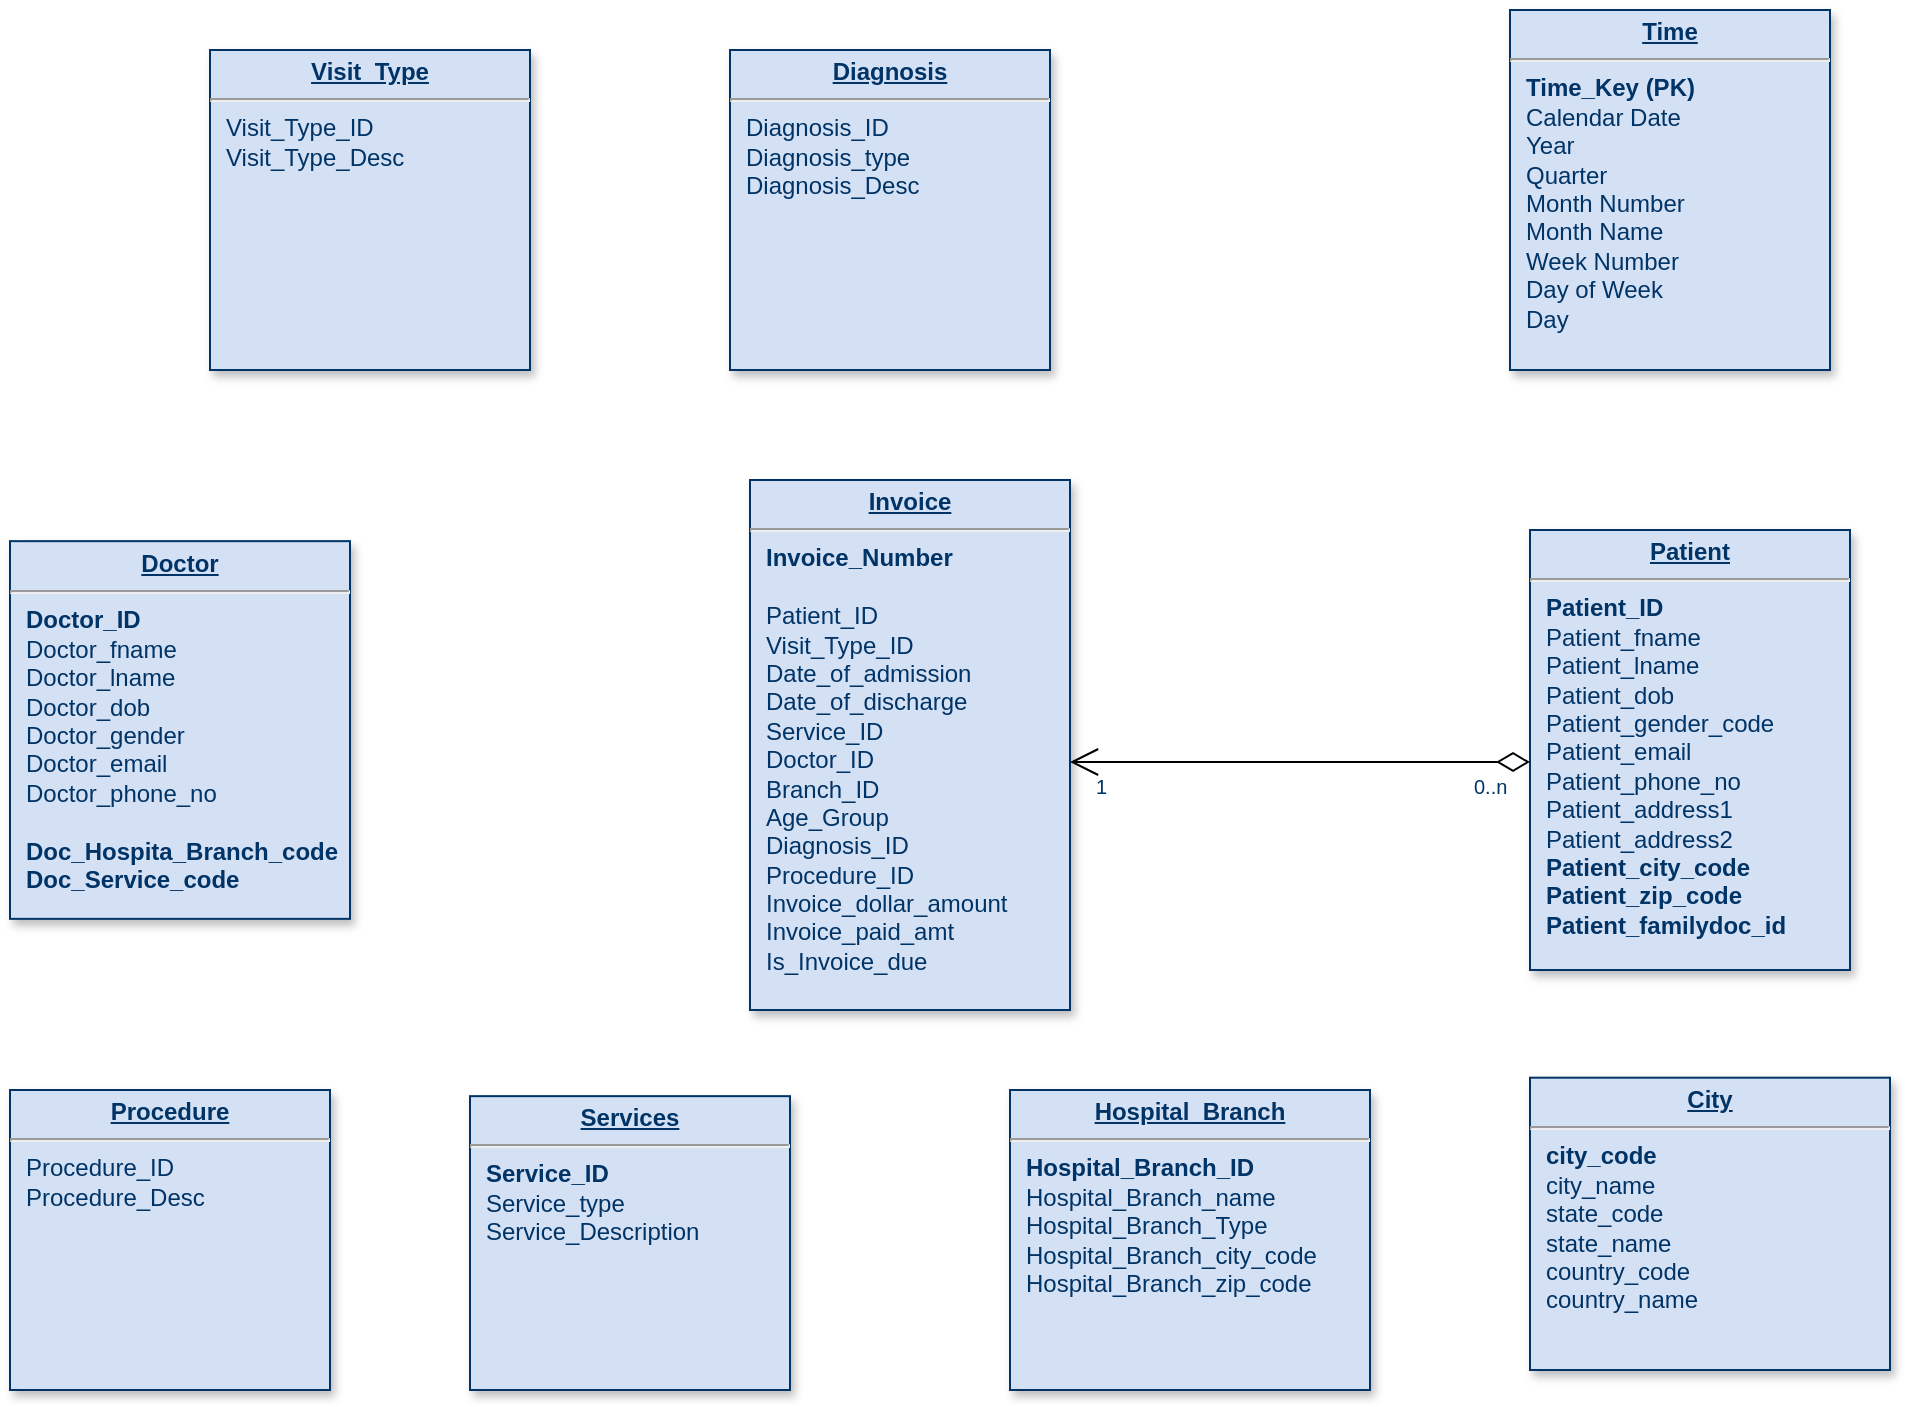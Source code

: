 <mxfile version="23.1.2" type="github">
  <diagram name="Page-1" id="efa7a0a1-bf9b-a30e-e6df-94a7791c09e9">
    <mxGraphModel dx="1034" dy="826" grid="1" gridSize="10" guides="1" tooltips="1" connect="1" arrows="1" fold="1" page="1" pageScale="1" pageWidth="826" pageHeight="1169" background="none" math="0" shadow="0">
      <root>
        <mxCell id="0" />
        <mxCell id="1" parent="0" />
        <mxCell id="21" value="&lt;p style=&quot;margin: 0px; margin-top: 4px; text-align: center; text-decoration: underline;&quot;&gt;&lt;strong&gt;Time&lt;/strong&gt;&lt;/p&gt;&lt;hr&gt;&lt;p style=&quot;margin: 0px; margin-left: 8px;&quot;&gt;&lt;b&gt;Time_Key (PK)&lt;/b&gt;&lt;/p&gt;&lt;p style=&quot;border-color: var(--border-color); margin: 0px 0px 0px 8px;&quot;&gt;Calendar Date&lt;/p&gt;&lt;p style=&quot;margin: 0px; margin-left: 8px;&quot;&gt;Year&lt;/p&gt;&lt;p style=&quot;margin: 0px; margin-left: 8px;&quot;&gt;Quarter&lt;/p&gt;&lt;p style=&quot;margin: 0px; margin-left: 8px;&quot;&gt;Month Number&lt;br&gt;&lt;/p&gt;&lt;p style=&quot;margin: 0px; margin-left: 8px;&quot;&gt;Month Name&lt;/p&gt;&lt;p style=&quot;margin: 0px; margin-left: 8px;&quot;&gt;Week Number&lt;/p&gt;&lt;p style=&quot;margin: 0px; margin-left: 8px;&quot;&gt;Day of Week&lt;/p&gt;&lt;p style=&quot;margin: 0px; margin-left: 8px;&quot;&gt;Day&lt;/p&gt;&lt;p style=&quot;margin: 0px; margin-left: 8px;&quot;&gt;&lt;br&gt;&lt;span style=&quot;&quot;&gt;&amp;nbsp;&lt;/span&gt;&lt;/p&gt;" style="verticalAlign=top;align=left;overflow=fill;fontSize=12;fontFamily=Helvetica;html=1;strokeColor=#003366;shadow=1;fillColor=#D4E1F5;fontColor=#003366" parent="1" vertex="1">
          <mxGeometry x="880" y="80" width="160" height="180" as="geometry" />
        </mxCell>
        <mxCell id="22" value="&lt;p style=&quot;margin: 0px; margin-top: 4px; text-align: center; text-decoration: underline;&quot;&gt;&lt;strong&gt;Invoice&lt;/strong&gt;&lt;/p&gt;&lt;hr&gt;&lt;p style=&quot;margin: 0px; margin-left: 8px;&quot;&gt;&lt;b&gt;Invoice_Number&lt;/b&gt;&lt;/p&gt;&lt;p style=&quot;margin: 0px; margin-left: 8px;&quot;&gt;&lt;br&gt;&lt;/p&gt;&lt;p style=&quot;margin: 0px; margin-left: 8px;&quot;&gt;Patient_ID&lt;/p&gt;&lt;p style=&quot;margin: 0px; margin-left: 8px;&quot;&gt;Visit_Type_ID&lt;/p&gt;&lt;p style=&quot;margin: 0px; margin-left: 8px;&quot;&gt;Date_of_admission&lt;/p&gt;&lt;p style=&quot;margin: 0px; margin-left: 8px;&quot;&gt;Date_of_discharge&lt;/p&gt;&lt;p style=&quot;margin: 0px; margin-left: 8px;&quot;&gt;Service_ID&lt;/p&gt;&lt;p style=&quot;border-color: var(--border-color); margin: 0px 0px 0px 8px;&quot;&gt;Doctor_ID&lt;br style=&quot;border-color: var(--border-color);&quot;&gt;&lt;/p&gt;&lt;p style=&quot;border-color: var(--border-color); margin: 0px 0px 0px 8px;&quot;&gt;Branch_ID&lt;/p&gt;&lt;p style=&quot;border-color: var(--border-color); margin: 0px 0px 0px 8px;&quot;&gt;Age_Group&lt;/p&gt;&lt;p style=&quot;border-color: var(--border-color); margin: 0px 0px 0px 8px;&quot;&gt;Diagnosis_ID&lt;/p&gt;&lt;p style=&quot;border-color: var(--border-color); margin: 0px 0px 0px 8px;&quot;&gt;Procedure_ID&lt;/p&gt;&lt;p style=&quot;border-color: var(--border-color); margin: 0px 0px 0px 8px;&quot;&gt;Invoice_dollar_amount&lt;/p&gt;&lt;p style=&quot;border-color: var(--border-color); margin: 0px 0px 0px 8px;&quot;&gt;Invoice_paid_amt&lt;/p&gt;&lt;p style=&quot;border-color: var(--border-color); margin: 0px 0px 0px 8px;&quot;&gt;Is_Invoice_due&lt;/p&gt;&lt;p style=&quot;border-color: var(--border-color); margin: 0px 0px 0px 8px;&quot;&gt;&lt;br&gt;&lt;/p&gt;&lt;p style=&quot;border-color: var(--border-color); margin: 0px 0px 0px 8px;&quot;&gt;&lt;br&gt;&lt;/p&gt;&lt;p style=&quot;border-color: var(--border-color); margin: 0px 0px 0px 8px;&quot;&gt;&lt;br&gt;&lt;/p&gt;" style="verticalAlign=top;align=left;overflow=fill;fontSize=12;fontFamily=Helvetica;html=1;strokeColor=#003366;shadow=1;fillColor=#D4E1F5;fontColor=#003366" parent="1" vertex="1">
          <mxGeometry x="500" y="315" width="160" height="265" as="geometry" />
        </mxCell>
        <mxCell id="25" value="&lt;p style=&quot;margin: 0px; margin-top: 4px; text-align: center; text-decoration: underline;&quot;&gt;&lt;b&gt;Diagnosis&lt;/b&gt;&lt;/p&gt;&lt;hr&gt;&lt;p style=&quot;margin: 0px; margin-left: 8px;&quot;&gt;Diagnosis_ID&lt;br&gt;&lt;/p&gt;&lt;p style=&quot;margin: 0px; margin-left: 8px;&quot;&gt;Diagnosis_type&lt;br&gt;&lt;/p&gt;&lt;p style=&quot;margin: 0px; margin-left: 8px;&quot;&gt;Diagnosis_Desc&lt;/p&gt;&lt;p style=&quot;margin: 0px; margin-left: 8px;&quot;&gt;&lt;br&gt;&lt;/p&gt;&lt;p style=&quot;margin: 0px; margin-left: 8px;&quot;&gt;&lt;br&gt;&lt;/p&gt;" style="verticalAlign=top;align=left;overflow=fill;fontSize=12;fontFamily=Helvetica;html=1;strokeColor=#003366;shadow=1;fillColor=#D4E1F5;fontColor=#003366" parent="1" vertex="1">
          <mxGeometry x="490" y="100" width="160" height="160" as="geometry" />
        </mxCell>
        <mxCell id="27" value="&lt;p style=&quot;margin: 0px; margin-top: 4px; text-align: center; text-decoration: underline;&quot;&gt;&lt;strong style=&quot;border-color: var(--border-color);&quot;&gt;Patient&lt;/strong&gt;&lt;br&gt;&lt;/p&gt;&lt;hr&gt;&lt;p style=&quot;margin: 0px; margin-left: 8px;&quot;&gt;&lt;b style=&quot;background-color: initial; border-color: var(--border-color);&quot;&gt;Patient_ID&lt;/b&gt;&lt;/p&gt;&lt;p style=&quot;border-color: var(--border-color); margin: 0px 0px 0px 8px;&quot;&gt;Patient_fname&lt;br style=&quot;border-color: var(--border-color);&quot;&gt;&lt;/p&gt;&lt;p style=&quot;border-color: var(--border-color); margin: 0px 0px 0px 8px;&quot;&gt;Patient_lname&lt;br style=&quot;border-color: var(--border-color);&quot;&gt;&lt;/p&gt;&lt;p style=&quot;border-color: var(--border-color); margin: 0px 0px 0px 8px;&quot;&gt;Patient_dob&lt;br style=&quot;border-color: var(--border-color);&quot;&gt;&lt;/p&gt;&lt;p style=&quot;border-color: var(--border-color); margin: 0px 0px 0px 8px;&quot;&gt;Patient_gender_code&lt;/p&gt;&lt;p style=&quot;border-color: var(--border-color); margin: 0px 0px 0px 8px;&quot;&gt;Patient_email&lt;br&gt;&lt;/p&gt;&lt;p style=&quot;border-color: var(--border-color); margin: 0px 0px 0px 8px;&quot;&gt;Patient_phone_no&lt;/p&gt;&lt;p style=&quot;border-color: var(--border-color); margin: 0px 0px 0px 8px;&quot;&gt;Patient_address1&lt;br style=&quot;border-color: var(--border-color);&quot;&gt;&lt;/p&gt;&lt;p style=&quot;border-color: var(--border-color); margin: 0px 0px 0px 8px;&quot;&gt;Patient_address2&lt;/p&gt;&lt;p style=&quot;border-color: var(--border-color); margin: 0px 0px 0px 8px;&quot;&gt;&lt;span style=&quot;border-color: var(--border-color); background-color: initial;&quot;&gt;&lt;b style=&quot;border-color: var(--border-color);&quot;&gt;Patient_city_code&lt;/b&gt;&lt;/span&gt;&lt;/p&gt;&lt;p style=&quot;border-color: var(--border-color); margin: 0px 0px 0px 8px;&quot;&gt;&lt;b style=&quot;border-color: var(--border-color);&quot;&gt;Patient_zip_code&lt;span style=&quot;border-color: var(--border-color); background-color: initial;&quot;&gt;&lt;br style=&quot;border-color: var(--border-color);&quot;&gt;&lt;/span&gt;&lt;/b&gt;&lt;/p&gt;&lt;p style=&quot;border-color: var(--border-color); margin: 0px 0px 0px 8px;&quot;&gt;&lt;b style=&quot;border-color: var(--border-color);&quot;&gt;Patient_familydoc_id&lt;/b&gt;&lt;/p&gt;" style="verticalAlign=top;align=left;overflow=fill;fontSize=12;fontFamily=Helvetica;html=1;strokeColor=#003366;shadow=1;fillColor=#D4E1F5;fontColor=#003366" parent="1" vertex="1">
          <mxGeometry x="890" y="340" width="160" height="220" as="geometry" />
        </mxCell>
        <mxCell id="28" value="&lt;p style=&quot;margin: 0px; margin-top: 4px; text-align: center; text-decoration: underline;&quot;&gt;&lt;strong&gt;Doctor&lt;/strong&gt;&lt;/p&gt;&lt;hr&gt;&lt;p style=&quot;margin: 0px; margin-left: 8px;&quot;&gt;&lt;b&gt;Doctor_ID&lt;/b&gt;&lt;br&gt;&lt;/p&gt;&lt;p style=&quot;margin: 0px; margin-left: 8px;&quot;&gt;Doctor_fname&lt;br&gt;&lt;/p&gt;&lt;p style=&quot;margin: 0px; margin-left: 8px;&quot;&gt;Doctor_lname&lt;br&gt;&lt;/p&gt;&lt;p style=&quot;margin: 0px; margin-left: 8px;&quot;&gt;Doctor_dob&lt;/p&gt;&lt;p style=&quot;margin: 0px; margin-left: 8px;&quot;&gt;Doctor_gender&lt;/p&gt;&lt;p style=&quot;margin: 0px; margin-left: 8px;&quot;&gt;Doctor_email&lt;/p&gt;&lt;p style=&quot;border-color: var(--border-color); margin: 0px 0px 0px 8px;&quot;&gt;Doctor_phone_no&lt;/p&gt;&lt;p style=&quot;border-color: var(--border-color); margin: 0px 0px 0px 8px;&quot;&gt;&lt;br&gt;&lt;/p&gt;&lt;p style=&quot;border-color: var(--border-color); margin: 0px 0px 0px 8px;&quot;&gt;&lt;b&gt;Doc_Hospita_Branch_code&lt;/b&gt;&lt;/p&gt;&lt;p style=&quot;border-color: var(--border-color); margin: 0px 0px 0px 8px;&quot;&gt;&lt;b&gt;Doc_Service_code&lt;/b&gt;&lt;/p&gt;" style="verticalAlign=top;align=left;overflow=fill;fontSize=12;fontFamily=Helvetica;html=1;strokeColor=#003366;shadow=1;fillColor=#D4E1F5;fontColor=#003366" parent="1" vertex="1">
          <mxGeometry x="130" y="345.58" width="170" height="188.84" as="geometry" />
        </mxCell>
        <mxCell id="32" value="&lt;p style=&quot;margin: 0px; margin-top: 4px; text-align: center; text-decoration: underline;&quot;&gt;&lt;strong&gt;Hospital_Branch&lt;/strong&gt;&lt;/p&gt;&lt;hr&gt;&lt;p style=&quot;margin: 0px; margin-left: 8px;&quot;&gt;&lt;b&gt;Hospital_Branch_ID&lt;/b&gt;&lt;/p&gt;&lt;p style=&quot;margin: 0px; margin-left: 8px;&quot;&gt;Hospital_Branch_name&lt;/p&gt;&lt;p style=&quot;margin: 0px; margin-left: 8px;&quot;&gt;Hospital_Branch_Type&lt;/p&gt;&lt;p style=&quot;margin: 0px; margin-left: 8px;&quot;&gt;Hospital_Branch_city_code&lt;/p&gt;&lt;p style=&quot;margin: 0px; margin-left: 8px;&quot;&gt;Hospital_Branch_zip_code&lt;br&gt;&lt;/p&gt;&lt;p style=&quot;margin: 0px; margin-left: 8px;&quot;&gt;&lt;br&gt;&lt;/p&gt;" style="verticalAlign=top;align=left;overflow=fill;fontSize=12;fontFamily=Helvetica;html=1;strokeColor=#003366;shadow=1;fillColor=#D4E1F5;fontColor=#003366" parent="1" vertex="1">
          <mxGeometry x="630" y="620" width="180" height="150" as="geometry" />
        </mxCell>
        <mxCell id="33" value="&lt;p style=&quot;margin: 0px; margin-top: 4px; text-align: center; text-decoration: underline;&quot;&gt;&lt;b&gt;Procedure&lt;/b&gt;&lt;/p&gt;&lt;hr&gt;&lt;p style=&quot;border-color: var(--border-color); margin: 0px 0px 0px 8px;&quot;&gt;Procedure_ID&lt;/p&gt;&lt;p style=&quot;border-color: var(--border-color); margin: 0px 0px 0px 8px;&quot;&gt;Procedure_Desc&lt;br&gt;&lt;/p&gt;&lt;p style=&quot;border-color: var(--border-color); margin: 0px 0px 0px 8px;&quot;&gt;&lt;br&gt;&lt;/p&gt;&lt;p style=&quot;margin: 0px; margin-left: 8px;&quot;&gt;&lt;br&gt;&lt;/p&gt;" style="verticalAlign=top;align=left;overflow=fill;fontSize=12;fontFamily=Helvetica;html=1;strokeColor=#003366;shadow=1;fillColor=#D4E1F5;fontColor=#003366" parent="1" vertex="1">
          <mxGeometry x="130" y="620" width="160" height="150" as="geometry" />
        </mxCell>
        <mxCell id="34" value="&lt;p style=&quot;margin: 0px ; margin-top: 4px ; text-align: center ; text-decoration: underline&quot;&gt;&lt;strong&gt;Services&lt;/strong&gt;&lt;/p&gt;&lt;hr&gt;&lt;p style=&quot;margin: 0px ; margin-left: 8px&quot;&gt;&lt;b&gt;Service_ID&lt;/b&gt;&lt;/p&gt;&lt;p style=&quot;margin: 0px ; margin-left: 8px&quot;&gt;Service_type&lt;/p&gt;&lt;p style=&quot;margin: 0px ; margin-left: 8px&quot;&gt;Service_Description&lt;/p&gt;&lt;p style=&quot;margin: 0px ; margin-left: 8px&quot;&gt;&lt;br&gt;&lt;/p&gt;&lt;p style=&quot;margin: 0px ; margin-left: 8px&quot;&gt;&lt;br&gt;&lt;/p&gt;" style="verticalAlign=top;align=left;overflow=fill;fontSize=12;fontFamily=Helvetica;html=1;strokeColor=#003366;shadow=1;fillColor=#D4E1F5;fontColor=#003366" parent="1" vertex="1">
          <mxGeometry x="360" y="623.08" width="160" height="146.92" as="geometry" />
        </mxCell>
        <mxCell id="84" value="" style="endArrow=open;endSize=12;startArrow=diamondThin;startSize=14;startFill=0;edgeStyle=orthogonalEdgeStyle" parent="1" source="27" target="22" edge="1">
          <mxGeometry x="1389.36" y="130" as="geometry">
            <mxPoint x="1389.36" y="130" as="sourcePoint" />
            <mxPoint x="1549.36" y="130" as="targetPoint" />
            <Array as="points">
              <mxPoint x="730" y="456" />
              <mxPoint x="730" y="456" />
            </Array>
          </mxGeometry>
        </mxCell>
        <mxCell id="85" value="0..n" style="resizable=0;align=left;verticalAlign=top;labelBackgroundColor=#ffffff;fontSize=10;strokeColor=#003366;shadow=1;fillColor=#D4E1F5;fontColor=#003366" parent="84" connectable="0" vertex="1">
          <mxGeometry x="-1" relative="1" as="geometry">
            <mxPoint x="-30" as="offset" />
          </mxGeometry>
        </mxCell>
        <mxCell id="86" value="1" style="resizable=0;align=right;verticalAlign=top;labelBackgroundColor=#ffffff;fontSize=10;strokeColor=#003366;shadow=1;fillColor=#D4E1F5;fontColor=#003366" parent="84" connectable="0" vertex="1">
          <mxGeometry x="1" relative="1" as="geometry">
            <mxPoint x="20" y="2.728e-13" as="offset" />
          </mxGeometry>
        </mxCell>
        <mxCell id="oNx-tzqD3SN3q4KlSjPI-115" value="&lt;p style=&quot;margin: 0px; margin-top: 4px; text-align: center; text-decoration: underline;&quot;&gt;&lt;strong&gt;Visit_Type&lt;/strong&gt;&lt;/p&gt;&lt;hr&gt;&lt;p style=&quot;margin: 0px; margin-left: 8px;&quot;&gt;Visit_Type_ID&lt;/p&gt;&lt;p style=&quot;margin: 0px; margin-left: 8px;&quot;&gt;Visit_Type_Desc&lt;/p&gt;&lt;p style=&quot;margin: 0px; margin-left: 8px;&quot;&gt;&lt;br&gt;&lt;/p&gt;" style="verticalAlign=top;align=left;overflow=fill;fontSize=12;fontFamily=Helvetica;html=1;strokeColor=#003366;shadow=1;fillColor=#D4E1F5;fontColor=#003366" vertex="1" parent="1">
          <mxGeometry x="230" y="100" width="160" height="160" as="geometry" />
        </mxCell>
        <mxCell id="oNx-tzqD3SN3q4KlSjPI-118" value="&lt;p style=&quot;margin: 0px; margin-top: 4px; text-align: center; text-decoration: underline;&quot;&gt;&lt;strong&gt;City&lt;/strong&gt;&lt;/p&gt;&lt;hr&gt;&lt;p style=&quot;margin: 0px; margin-left: 8px;&quot;&gt;&lt;span style=&quot;background-color: initial;&quot;&gt;&lt;b&gt;city_code&lt;/b&gt;&lt;/span&gt;&lt;br&gt;&lt;/p&gt;&lt;p style=&quot;margin: 0px; margin-left: 8px;&quot;&gt;city_name&lt;br&gt;&lt;/p&gt;&lt;p style=&quot;margin: 0px; margin-left: 8px;&quot;&gt;state_code&lt;/p&gt;&lt;p style=&quot;margin: 0px; margin-left: 8px;&quot;&gt;state_name&lt;/p&gt;&lt;p style=&quot;margin: 0px; margin-left: 8px;&quot;&gt;country_code&lt;br&gt;&lt;/p&gt;&lt;p style=&quot;margin: 0px; margin-left: 8px;&quot;&gt;country_name&lt;/p&gt;&lt;p style=&quot;margin: 0px; margin-left: 8px;&quot;&gt;&lt;br&gt;&lt;/p&gt;&lt;p style=&quot;margin: 0px; margin-left: 8px;&quot;&gt;&lt;br&gt;&lt;span style=&quot;white-space: pre;&quot;&gt;&amp;nbsp;&lt;/span&gt;&lt;br&gt;&lt;/p&gt;" style="verticalAlign=top;align=left;overflow=fill;fontSize=12;fontFamily=Helvetica;html=1;strokeColor=#003366;shadow=1;fillColor=#D4E1F5;fontColor=#003366" vertex="1" parent="1">
          <mxGeometry x="890" y="613.84" width="180" height="146.16" as="geometry" />
        </mxCell>
        <mxCell id="oNx-tzqD3SN3q4KlSjPI-119" style="edgeStyle=orthogonalEdgeStyle;rounded=0;orthogonalLoop=1;jettySize=auto;html=1;exitX=0.5;exitY=1;exitDx=0;exitDy=0;" edge="1" parent="1" source="oNx-tzqD3SN3q4KlSjPI-118" target="oNx-tzqD3SN3q4KlSjPI-118">
          <mxGeometry relative="1" as="geometry" />
        </mxCell>
      </root>
    </mxGraphModel>
  </diagram>
</mxfile>
